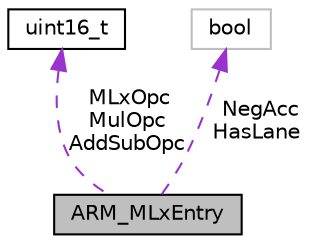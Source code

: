 digraph "ARM_MLxEntry"
{
 // LATEX_PDF_SIZE
  bgcolor="transparent";
  edge [fontname="Helvetica",fontsize="10",labelfontname="Helvetica",labelfontsize="10"];
  node [fontname="Helvetica",fontsize="10",shape=record];
  Node1 [label="ARM_MLxEntry",height=0.2,width=0.4,color="black", fillcolor="grey75", style="filled", fontcolor="black",tooltip="ARM_MLxEntry - Record information about MLA / MLS instructions."];
  Node2 -> Node1 [dir="back",color="darkorchid3",fontsize="10",style="dashed",label=" MLxOpc\nMulOpc\nAddSubOpc" ,fontname="Helvetica"];
  Node2 [label="uint16_t",height=0.2,width=0.4,color="black",URL="$classuint16__t.html",tooltip=" "];
  Node3 -> Node1 [dir="back",color="darkorchid3",fontsize="10",style="dashed",label=" NegAcc\nHasLane" ,fontname="Helvetica"];
  Node3 [label="bool",height=0.2,width=0.4,color="grey75",tooltip=" "];
}

